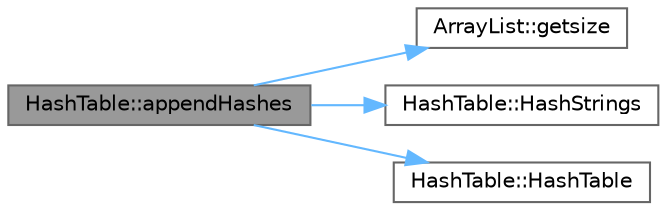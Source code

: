 digraph "HashTable::appendHashes"
{
 // LATEX_PDF_SIZE
  bgcolor="transparent";
  edge [fontname=Helvetica,fontsize=10,labelfontname=Helvetica,labelfontsize=10];
  node [fontname=Helvetica,fontsize=10,shape=box,height=0.2,width=0.4];
  rankdir="LR";
  Node1 [id="Node000001",label="HashTable::appendHashes",height=0.2,width=0.4,color="gray40", fillcolor="grey60", style="filled", fontcolor="black",tooltip=" "];
  Node1 -> Node2 [id="edge1_Node000001_Node000002",color="steelblue1",style="solid",tooltip=" "];
  Node2 [id="Node000002",label="ArrayList::getsize",height=0.2,width=0.4,color="grey40", fillcolor="white", style="filled",URL="$class_array_list.html#a063667aea4d7d7c5967608d3c9e7d475",tooltip=" "];
  Node1 -> Node3 [id="edge2_Node000001_Node000003",color="steelblue1",style="solid",tooltip=" "];
  Node3 [id="Node000003",label="HashTable::HashStrings",height=0.2,width=0.4,color="grey40", fillcolor="white", style="filled",URL="$class_hash_table.html#a2f9f1e739d8383b38d89fa2508d98a9c",tooltip=" "];
  Node1 -> Node4 [id="edge3_Node000001_Node000004",color="steelblue1",style="solid",tooltip=" "];
  Node4 [id="Node000004",label="HashTable::HashTable",height=0.2,width=0.4,color="grey40", fillcolor="white", style="filled",URL="$class_hash_table.html#aef9a69291686266a617009ace9bcb135",tooltip=" "];
}
